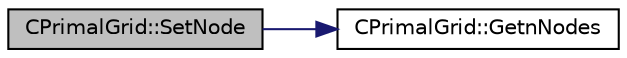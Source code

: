 digraph "CPrimalGrid::SetNode"
{
 // LATEX_PDF_SIZE
  edge [fontname="Helvetica",fontsize="10",labelfontname="Helvetica",labelfontsize="10"];
  node [fontname="Helvetica",fontsize="10",shape=record];
  rankdir="LR";
  Node1 [label="CPrimalGrid::SetNode",height=0.2,width=0.4,color="black", fillcolor="grey75", style="filled", fontcolor="black",tooltip="Set the nodes shared by the primal grid element."];
  Node1 -> Node2 [color="midnightblue",fontsize="10",style="solid",fontname="Helvetica"];
  Node2 [label="CPrimalGrid::GetnNodes",height=0.2,width=0.4,color="black", fillcolor="white", style="filled",URL="$classCPrimalGrid.html#ad07e4929bb7093fd08f1314a57739cce",tooltip="Get number of nodes of the element."];
}
